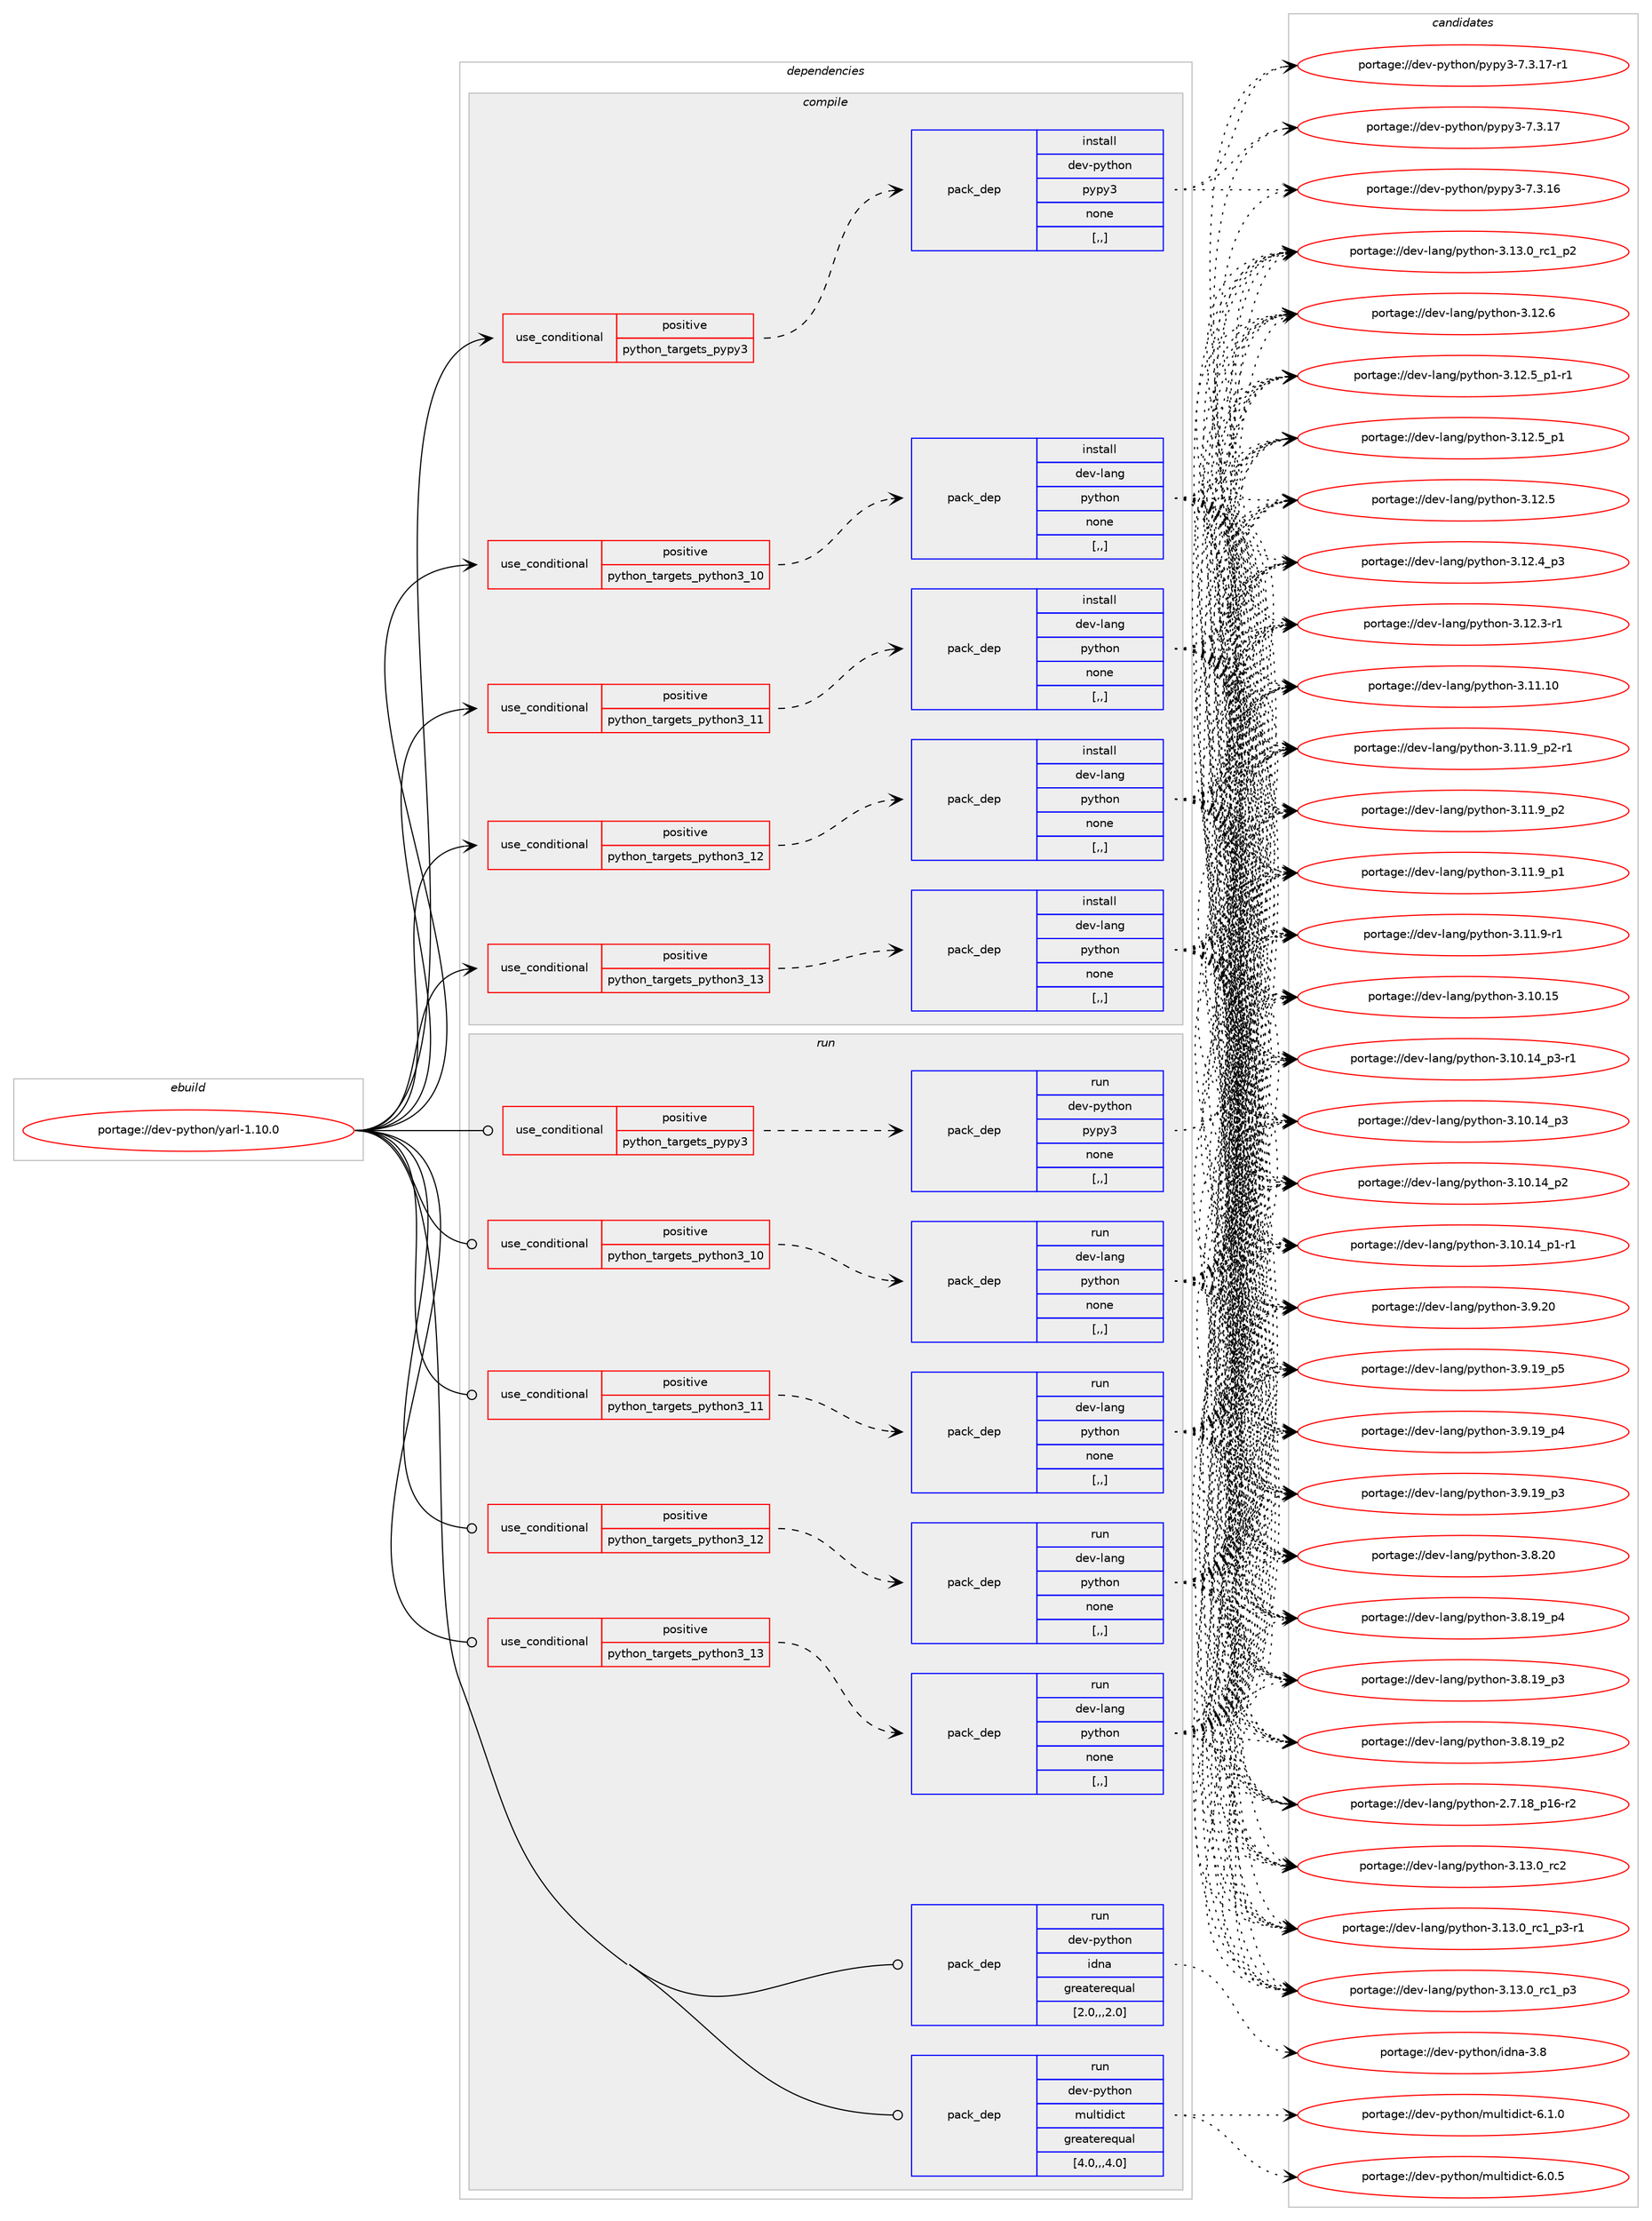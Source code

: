digraph prolog {

# *************
# Graph options
# *************

newrank=true;
concentrate=true;
compound=true;
graph [rankdir=LR,fontname=Helvetica,fontsize=10,ranksep=1.5];#, ranksep=2.5, nodesep=0.2];
edge  [arrowhead=vee];
node  [fontname=Helvetica,fontsize=10];

# **********
# The ebuild
# **********

subgraph cluster_leftcol {
color=gray;
label=<<i>ebuild</i>>;
id [label="portage://dev-python/yarl-1.10.0", color=red, width=4, href="../dev-python/yarl-1.10.0.svg"];
}

# ****************
# The dependencies
# ****************

subgraph cluster_midcol {
color=gray;
label=<<i>dependencies</i>>;
subgraph cluster_compile {
fillcolor="#eeeeee";
style=filled;
label=<<i>compile</i>>;
subgraph cond172112 {
dependency663372 [label=<<TABLE BORDER="0" CELLBORDER="1" CELLSPACING="0" CELLPADDING="4"><TR><TD ROWSPAN="3" CELLPADDING="10">use_conditional</TD></TR><TR><TD>positive</TD></TR><TR><TD>python_targets_pypy3</TD></TR></TABLE>>, shape=none, color=red];
subgraph pack486393 {
dependency663373 [label=<<TABLE BORDER="0" CELLBORDER="1" CELLSPACING="0" CELLPADDING="4" WIDTH="220"><TR><TD ROWSPAN="6" CELLPADDING="30">pack_dep</TD></TR><TR><TD WIDTH="110">install</TD></TR><TR><TD>dev-python</TD></TR><TR><TD>pypy3</TD></TR><TR><TD>none</TD></TR><TR><TD>[,,]</TD></TR></TABLE>>, shape=none, color=blue];
}
dependency663372:e -> dependency663373:w [weight=20,style="dashed",arrowhead="vee"];
}
id:e -> dependency663372:w [weight=20,style="solid",arrowhead="vee"];
subgraph cond172113 {
dependency663374 [label=<<TABLE BORDER="0" CELLBORDER="1" CELLSPACING="0" CELLPADDING="4"><TR><TD ROWSPAN="3" CELLPADDING="10">use_conditional</TD></TR><TR><TD>positive</TD></TR><TR><TD>python_targets_python3_10</TD></TR></TABLE>>, shape=none, color=red];
subgraph pack486394 {
dependency663375 [label=<<TABLE BORDER="0" CELLBORDER="1" CELLSPACING="0" CELLPADDING="4" WIDTH="220"><TR><TD ROWSPAN="6" CELLPADDING="30">pack_dep</TD></TR><TR><TD WIDTH="110">install</TD></TR><TR><TD>dev-lang</TD></TR><TR><TD>python</TD></TR><TR><TD>none</TD></TR><TR><TD>[,,]</TD></TR></TABLE>>, shape=none, color=blue];
}
dependency663374:e -> dependency663375:w [weight=20,style="dashed",arrowhead="vee"];
}
id:e -> dependency663374:w [weight=20,style="solid",arrowhead="vee"];
subgraph cond172114 {
dependency663376 [label=<<TABLE BORDER="0" CELLBORDER="1" CELLSPACING="0" CELLPADDING="4"><TR><TD ROWSPAN="3" CELLPADDING="10">use_conditional</TD></TR><TR><TD>positive</TD></TR><TR><TD>python_targets_python3_11</TD></TR></TABLE>>, shape=none, color=red];
subgraph pack486395 {
dependency663377 [label=<<TABLE BORDER="0" CELLBORDER="1" CELLSPACING="0" CELLPADDING="4" WIDTH="220"><TR><TD ROWSPAN="6" CELLPADDING="30">pack_dep</TD></TR><TR><TD WIDTH="110">install</TD></TR><TR><TD>dev-lang</TD></TR><TR><TD>python</TD></TR><TR><TD>none</TD></TR><TR><TD>[,,]</TD></TR></TABLE>>, shape=none, color=blue];
}
dependency663376:e -> dependency663377:w [weight=20,style="dashed",arrowhead="vee"];
}
id:e -> dependency663376:w [weight=20,style="solid",arrowhead="vee"];
subgraph cond172115 {
dependency663378 [label=<<TABLE BORDER="0" CELLBORDER="1" CELLSPACING="0" CELLPADDING="4"><TR><TD ROWSPAN="3" CELLPADDING="10">use_conditional</TD></TR><TR><TD>positive</TD></TR><TR><TD>python_targets_python3_12</TD></TR></TABLE>>, shape=none, color=red];
subgraph pack486396 {
dependency663379 [label=<<TABLE BORDER="0" CELLBORDER="1" CELLSPACING="0" CELLPADDING="4" WIDTH="220"><TR><TD ROWSPAN="6" CELLPADDING="30">pack_dep</TD></TR><TR><TD WIDTH="110">install</TD></TR><TR><TD>dev-lang</TD></TR><TR><TD>python</TD></TR><TR><TD>none</TD></TR><TR><TD>[,,]</TD></TR></TABLE>>, shape=none, color=blue];
}
dependency663378:e -> dependency663379:w [weight=20,style="dashed",arrowhead="vee"];
}
id:e -> dependency663378:w [weight=20,style="solid",arrowhead="vee"];
subgraph cond172116 {
dependency663380 [label=<<TABLE BORDER="0" CELLBORDER="1" CELLSPACING="0" CELLPADDING="4"><TR><TD ROWSPAN="3" CELLPADDING="10">use_conditional</TD></TR><TR><TD>positive</TD></TR><TR><TD>python_targets_python3_13</TD></TR></TABLE>>, shape=none, color=red];
subgraph pack486397 {
dependency663381 [label=<<TABLE BORDER="0" CELLBORDER="1" CELLSPACING="0" CELLPADDING="4" WIDTH="220"><TR><TD ROWSPAN="6" CELLPADDING="30">pack_dep</TD></TR><TR><TD WIDTH="110">install</TD></TR><TR><TD>dev-lang</TD></TR><TR><TD>python</TD></TR><TR><TD>none</TD></TR><TR><TD>[,,]</TD></TR></TABLE>>, shape=none, color=blue];
}
dependency663380:e -> dependency663381:w [weight=20,style="dashed",arrowhead="vee"];
}
id:e -> dependency663380:w [weight=20,style="solid",arrowhead="vee"];
}
subgraph cluster_compileandrun {
fillcolor="#eeeeee";
style=filled;
label=<<i>compile and run</i>>;
}
subgraph cluster_run {
fillcolor="#eeeeee";
style=filled;
label=<<i>run</i>>;
subgraph cond172117 {
dependency663382 [label=<<TABLE BORDER="0" CELLBORDER="1" CELLSPACING="0" CELLPADDING="4"><TR><TD ROWSPAN="3" CELLPADDING="10">use_conditional</TD></TR><TR><TD>positive</TD></TR><TR><TD>python_targets_pypy3</TD></TR></TABLE>>, shape=none, color=red];
subgraph pack486398 {
dependency663383 [label=<<TABLE BORDER="0" CELLBORDER="1" CELLSPACING="0" CELLPADDING="4" WIDTH="220"><TR><TD ROWSPAN="6" CELLPADDING="30">pack_dep</TD></TR><TR><TD WIDTH="110">run</TD></TR><TR><TD>dev-python</TD></TR><TR><TD>pypy3</TD></TR><TR><TD>none</TD></TR><TR><TD>[,,]</TD></TR></TABLE>>, shape=none, color=blue];
}
dependency663382:e -> dependency663383:w [weight=20,style="dashed",arrowhead="vee"];
}
id:e -> dependency663382:w [weight=20,style="solid",arrowhead="odot"];
subgraph cond172118 {
dependency663384 [label=<<TABLE BORDER="0" CELLBORDER="1" CELLSPACING="0" CELLPADDING="4"><TR><TD ROWSPAN="3" CELLPADDING="10">use_conditional</TD></TR><TR><TD>positive</TD></TR><TR><TD>python_targets_python3_10</TD></TR></TABLE>>, shape=none, color=red];
subgraph pack486399 {
dependency663385 [label=<<TABLE BORDER="0" CELLBORDER="1" CELLSPACING="0" CELLPADDING="4" WIDTH="220"><TR><TD ROWSPAN="6" CELLPADDING="30">pack_dep</TD></TR><TR><TD WIDTH="110">run</TD></TR><TR><TD>dev-lang</TD></TR><TR><TD>python</TD></TR><TR><TD>none</TD></TR><TR><TD>[,,]</TD></TR></TABLE>>, shape=none, color=blue];
}
dependency663384:e -> dependency663385:w [weight=20,style="dashed",arrowhead="vee"];
}
id:e -> dependency663384:w [weight=20,style="solid",arrowhead="odot"];
subgraph cond172119 {
dependency663386 [label=<<TABLE BORDER="0" CELLBORDER="1" CELLSPACING="0" CELLPADDING="4"><TR><TD ROWSPAN="3" CELLPADDING="10">use_conditional</TD></TR><TR><TD>positive</TD></TR><TR><TD>python_targets_python3_11</TD></TR></TABLE>>, shape=none, color=red];
subgraph pack486400 {
dependency663387 [label=<<TABLE BORDER="0" CELLBORDER="1" CELLSPACING="0" CELLPADDING="4" WIDTH="220"><TR><TD ROWSPAN="6" CELLPADDING="30">pack_dep</TD></TR><TR><TD WIDTH="110">run</TD></TR><TR><TD>dev-lang</TD></TR><TR><TD>python</TD></TR><TR><TD>none</TD></TR><TR><TD>[,,]</TD></TR></TABLE>>, shape=none, color=blue];
}
dependency663386:e -> dependency663387:w [weight=20,style="dashed",arrowhead="vee"];
}
id:e -> dependency663386:w [weight=20,style="solid",arrowhead="odot"];
subgraph cond172120 {
dependency663388 [label=<<TABLE BORDER="0" CELLBORDER="1" CELLSPACING="0" CELLPADDING="4"><TR><TD ROWSPAN="3" CELLPADDING="10">use_conditional</TD></TR><TR><TD>positive</TD></TR><TR><TD>python_targets_python3_12</TD></TR></TABLE>>, shape=none, color=red];
subgraph pack486401 {
dependency663389 [label=<<TABLE BORDER="0" CELLBORDER="1" CELLSPACING="0" CELLPADDING="4" WIDTH="220"><TR><TD ROWSPAN="6" CELLPADDING="30">pack_dep</TD></TR><TR><TD WIDTH="110">run</TD></TR><TR><TD>dev-lang</TD></TR><TR><TD>python</TD></TR><TR><TD>none</TD></TR><TR><TD>[,,]</TD></TR></TABLE>>, shape=none, color=blue];
}
dependency663388:e -> dependency663389:w [weight=20,style="dashed",arrowhead="vee"];
}
id:e -> dependency663388:w [weight=20,style="solid",arrowhead="odot"];
subgraph cond172121 {
dependency663390 [label=<<TABLE BORDER="0" CELLBORDER="1" CELLSPACING="0" CELLPADDING="4"><TR><TD ROWSPAN="3" CELLPADDING="10">use_conditional</TD></TR><TR><TD>positive</TD></TR><TR><TD>python_targets_python3_13</TD></TR></TABLE>>, shape=none, color=red];
subgraph pack486402 {
dependency663391 [label=<<TABLE BORDER="0" CELLBORDER="1" CELLSPACING="0" CELLPADDING="4" WIDTH="220"><TR><TD ROWSPAN="6" CELLPADDING="30">pack_dep</TD></TR><TR><TD WIDTH="110">run</TD></TR><TR><TD>dev-lang</TD></TR><TR><TD>python</TD></TR><TR><TD>none</TD></TR><TR><TD>[,,]</TD></TR></TABLE>>, shape=none, color=blue];
}
dependency663390:e -> dependency663391:w [weight=20,style="dashed",arrowhead="vee"];
}
id:e -> dependency663390:w [weight=20,style="solid",arrowhead="odot"];
subgraph pack486403 {
dependency663392 [label=<<TABLE BORDER="0" CELLBORDER="1" CELLSPACING="0" CELLPADDING="4" WIDTH="220"><TR><TD ROWSPAN="6" CELLPADDING="30">pack_dep</TD></TR><TR><TD WIDTH="110">run</TD></TR><TR><TD>dev-python</TD></TR><TR><TD>idna</TD></TR><TR><TD>greaterequal</TD></TR><TR><TD>[2.0,,,2.0]</TD></TR></TABLE>>, shape=none, color=blue];
}
id:e -> dependency663392:w [weight=20,style="solid",arrowhead="odot"];
subgraph pack486404 {
dependency663393 [label=<<TABLE BORDER="0" CELLBORDER="1" CELLSPACING="0" CELLPADDING="4" WIDTH="220"><TR><TD ROWSPAN="6" CELLPADDING="30">pack_dep</TD></TR><TR><TD WIDTH="110">run</TD></TR><TR><TD>dev-python</TD></TR><TR><TD>multidict</TD></TR><TR><TD>greaterequal</TD></TR><TR><TD>[4.0,,,4.0]</TD></TR></TABLE>>, shape=none, color=blue];
}
id:e -> dependency663393:w [weight=20,style="solid",arrowhead="odot"];
}
}

# **************
# The candidates
# **************

subgraph cluster_choices {
rank=same;
color=gray;
label=<<i>candidates</i>>;

subgraph choice486393 {
color=black;
nodesep=1;
choice100101118451121211161041111104711212111212151455546514649554511449 [label="portage://dev-python/pypy3-7.3.17-r1", color=red, width=4,href="../dev-python/pypy3-7.3.17-r1.svg"];
choice10010111845112121116104111110471121211121215145554651464955 [label="portage://dev-python/pypy3-7.3.17", color=red, width=4,href="../dev-python/pypy3-7.3.17.svg"];
choice10010111845112121116104111110471121211121215145554651464954 [label="portage://dev-python/pypy3-7.3.16", color=red, width=4,href="../dev-python/pypy3-7.3.16.svg"];
dependency663373:e -> choice100101118451121211161041111104711212111212151455546514649554511449:w [style=dotted,weight="100"];
dependency663373:e -> choice10010111845112121116104111110471121211121215145554651464955:w [style=dotted,weight="100"];
dependency663373:e -> choice10010111845112121116104111110471121211121215145554651464954:w [style=dotted,weight="100"];
}
subgraph choice486394 {
color=black;
nodesep=1;
choice10010111845108971101034711212111610411111045514649514648951149950 [label="portage://dev-lang/python-3.13.0_rc2", color=red, width=4,href="../dev-lang/python-3.13.0_rc2.svg"];
choice1001011184510897110103471121211161041111104551464951464895114994995112514511449 [label="portage://dev-lang/python-3.13.0_rc1_p3-r1", color=red, width=4,href="../dev-lang/python-3.13.0_rc1_p3-r1.svg"];
choice100101118451089711010347112121116104111110455146495146489511499499511251 [label="portage://dev-lang/python-3.13.0_rc1_p3", color=red, width=4,href="../dev-lang/python-3.13.0_rc1_p3.svg"];
choice100101118451089711010347112121116104111110455146495146489511499499511250 [label="portage://dev-lang/python-3.13.0_rc1_p2", color=red, width=4,href="../dev-lang/python-3.13.0_rc1_p2.svg"];
choice10010111845108971101034711212111610411111045514649504654 [label="portage://dev-lang/python-3.12.6", color=red, width=4,href="../dev-lang/python-3.12.6.svg"];
choice1001011184510897110103471121211161041111104551464950465395112494511449 [label="portage://dev-lang/python-3.12.5_p1-r1", color=red, width=4,href="../dev-lang/python-3.12.5_p1-r1.svg"];
choice100101118451089711010347112121116104111110455146495046539511249 [label="portage://dev-lang/python-3.12.5_p1", color=red, width=4,href="../dev-lang/python-3.12.5_p1.svg"];
choice10010111845108971101034711212111610411111045514649504653 [label="portage://dev-lang/python-3.12.5", color=red, width=4,href="../dev-lang/python-3.12.5.svg"];
choice100101118451089711010347112121116104111110455146495046529511251 [label="portage://dev-lang/python-3.12.4_p3", color=red, width=4,href="../dev-lang/python-3.12.4_p3.svg"];
choice100101118451089711010347112121116104111110455146495046514511449 [label="portage://dev-lang/python-3.12.3-r1", color=red, width=4,href="../dev-lang/python-3.12.3-r1.svg"];
choice1001011184510897110103471121211161041111104551464949464948 [label="portage://dev-lang/python-3.11.10", color=red, width=4,href="../dev-lang/python-3.11.10.svg"];
choice1001011184510897110103471121211161041111104551464949465795112504511449 [label="portage://dev-lang/python-3.11.9_p2-r1", color=red, width=4,href="../dev-lang/python-3.11.9_p2-r1.svg"];
choice100101118451089711010347112121116104111110455146494946579511250 [label="portage://dev-lang/python-3.11.9_p2", color=red, width=4,href="../dev-lang/python-3.11.9_p2.svg"];
choice100101118451089711010347112121116104111110455146494946579511249 [label="portage://dev-lang/python-3.11.9_p1", color=red, width=4,href="../dev-lang/python-3.11.9_p1.svg"];
choice100101118451089711010347112121116104111110455146494946574511449 [label="portage://dev-lang/python-3.11.9-r1", color=red, width=4,href="../dev-lang/python-3.11.9-r1.svg"];
choice1001011184510897110103471121211161041111104551464948464953 [label="portage://dev-lang/python-3.10.15", color=red, width=4,href="../dev-lang/python-3.10.15.svg"];
choice100101118451089711010347112121116104111110455146494846495295112514511449 [label="portage://dev-lang/python-3.10.14_p3-r1", color=red, width=4,href="../dev-lang/python-3.10.14_p3-r1.svg"];
choice10010111845108971101034711212111610411111045514649484649529511251 [label="portage://dev-lang/python-3.10.14_p3", color=red, width=4,href="../dev-lang/python-3.10.14_p3.svg"];
choice10010111845108971101034711212111610411111045514649484649529511250 [label="portage://dev-lang/python-3.10.14_p2", color=red, width=4,href="../dev-lang/python-3.10.14_p2.svg"];
choice100101118451089711010347112121116104111110455146494846495295112494511449 [label="portage://dev-lang/python-3.10.14_p1-r1", color=red, width=4,href="../dev-lang/python-3.10.14_p1-r1.svg"];
choice10010111845108971101034711212111610411111045514657465048 [label="portage://dev-lang/python-3.9.20", color=red, width=4,href="../dev-lang/python-3.9.20.svg"];
choice100101118451089711010347112121116104111110455146574649579511253 [label="portage://dev-lang/python-3.9.19_p5", color=red, width=4,href="../dev-lang/python-3.9.19_p5.svg"];
choice100101118451089711010347112121116104111110455146574649579511252 [label="portage://dev-lang/python-3.9.19_p4", color=red, width=4,href="../dev-lang/python-3.9.19_p4.svg"];
choice100101118451089711010347112121116104111110455146574649579511251 [label="portage://dev-lang/python-3.9.19_p3", color=red, width=4,href="../dev-lang/python-3.9.19_p3.svg"];
choice10010111845108971101034711212111610411111045514656465048 [label="portage://dev-lang/python-3.8.20", color=red, width=4,href="../dev-lang/python-3.8.20.svg"];
choice100101118451089711010347112121116104111110455146564649579511252 [label="portage://dev-lang/python-3.8.19_p4", color=red, width=4,href="../dev-lang/python-3.8.19_p4.svg"];
choice100101118451089711010347112121116104111110455146564649579511251 [label="portage://dev-lang/python-3.8.19_p3", color=red, width=4,href="../dev-lang/python-3.8.19_p3.svg"];
choice100101118451089711010347112121116104111110455146564649579511250 [label="portage://dev-lang/python-3.8.19_p2", color=red, width=4,href="../dev-lang/python-3.8.19_p2.svg"];
choice100101118451089711010347112121116104111110455046554649569511249544511450 [label="portage://dev-lang/python-2.7.18_p16-r2", color=red, width=4,href="../dev-lang/python-2.7.18_p16-r2.svg"];
dependency663375:e -> choice10010111845108971101034711212111610411111045514649514648951149950:w [style=dotted,weight="100"];
dependency663375:e -> choice1001011184510897110103471121211161041111104551464951464895114994995112514511449:w [style=dotted,weight="100"];
dependency663375:e -> choice100101118451089711010347112121116104111110455146495146489511499499511251:w [style=dotted,weight="100"];
dependency663375:e -> choice100101118451089711010347112121116104111110455146495146489511499499511250:w [style=dotted,weight="100"];
dependency663375:e -> choice10010111845108971101034711212111610411111045514649504654:w [style=dotted,weight="100"];
dependency663375:e -> choice1001011184510897110103471121211161041111104551464950465395112494511449:w [style=dotted,weight="100"];
dependency663375:e -> choice100101118451089711010347112121116104111110455146495046539511249:w [style=dotted,weight="100"];
dependency663375:e -> choice10010111845108971101034711212111610411111045514649504653:w [style=dotted,weight="100"];
dependency663375:e -> choice100101118451089711010347112121116104111110455146495046529511251:w [style=dotted,weight="100"];
dependency663375:e -> choice100101118451089711010347112121116104111110455146495046514511449:w [style=dotted,weight="100"];
dependency663375:e -> choice1001011184510897110103471121211161041111104551464949464948:w [style=dotted,weight="100"];
dependency663375:e -> choice1001011184510897110103471121211161041111104551464949465795112504511449:w [style=dotted,weight="100"];
dependency663375:e -> choice100101118451089711010347112121116104111110455146494946579511250:w [style=dotted,weight="100"];
dependency663375:e -> choice100101118451089711010347112121116104111110455146494946579511249:w [style=dotted,weight="100"];
dependency663375:e -> choice100101118451089711010347112121116104111110455146494946574511449:w [style=dotted,weight="100"];
dependency663375:e -> choice1001011184510897110103471121211161041111104551464948464953:w [style=dotted,weight="100"];
dependency663375:e -> choice100101118451089711010347112121116104111110455146494846495295112514511449:w [style=dotted,weight="100"];
dependency663375:e -> choice10010111845108971101034711212111610411111045514649484649529511251:w [style=dotted,weight="100"];
dependency663375:e -> choice10010111845108971101034711212111610411111045514649484649529511250:w [style=dotted,weight="100"];
dependency663375:e -> choice100101118451089711010347112121116104111110455146494846495295112494511449:w [style=dotted,weight="100"];
dependency663375:e -> choice10010111845108971101034711212111610411111045514657465048:w [style=dotted,weight="100"];
dependency663375:e -> choice100101118451089711010347112121116104111110455146574649579511253:w [style=dotted,weight="100"];
dependency663375:e -> choice100101118451089711010347112121116104111110455146574649579511252:w [style=dotted,weight="100"];
dependency663375:e -> choice100101118451089711010347112121116104111110455146574649579511251:w [style=dotted,weight="100"];
dependency663375:e -> choice10010111845108971101034711212111610411111045514656465048:w [style=dotted,weight="100"];
dependency663375:e -> choice100101118451089711010347112121116104111110455146564649579511252:w [style=dotted,weight="100"];
dependency663375:e -> choice100101118451089711010347112121116104111110455146564649579511251:w [style=dotted,weight="100"];
dependency663375:e -> choice100101118451089711010347112121116104111110455146564649579511250:w [style=dotted,weight="100"];
dependency663375:e -> choice100101118451089711010347112121116104111110455046554649569511249544511450:w [style=dotted,weight="100"];
}
subgraph choice486395 {
color=black;
nodesep=1;
choice10010111845108971101034711212111610411111045514649514648951149950 [label="portage://dev-lang/python-3.13.0_rc2", color=red, width=4,href="../dev-lang/python-3.13.0_rc2.svg"];
choice1001011184510897110103471121211161041111104551464951464895114994995112514511449 [label="portage://dev-lang/python-3.13.0_rc1_p3-r1", color=red, width=4,href="../dev-lang/python-3.13.0_rc1_p3-r1.svg"];
choice100101118451089711010347112121116104111110455146495146489511499499511251 [label="portage://dev-lang/python-3.13.0_rc1_p3", color=red, width=4,href="../dev-lang/python-3.13.0_rc1_p3.svg"];
choice100101118451089711010347112121116104111110455146495146489511499499511250 [label="portage://dev-lang/python-3.13.0_rc1_p2", color=red, width=4,href="../dev-lang/python-3.13.0_rc1_p2.svg"];
choice10010111845108971101034711212111610411111045514649504654 [label="portage://dev-lang/python-3.12.6", color=red, width=4,href="../dev-lang/python-3.12.6.svg"];
choice1001011184510897110103471121211161041111104551464950465395112494511449 [label="portage://dev-lang/python-3.12.5_p1-r1", color=red, width=4,href="../dev-lang/python-3.12.5_p1-r1.svg"];
choice100101118451089711010347112121116104111110455146495046539511249 [label="portage://dev-lang/python-3.12.5_p1", color=red, width=4,href="../dev-lang/python-3.12.5_p1.svg"];
choice10010111845108971101034711212111610411111045514649504653 [label="portage://dev-lang/python-3.12.5", color=red, width=4,href="../dev-lang/python-3.12.5.svg"];
choice100101118451089711010347112121116104111110455146495046529511251 [label="portage://dev-lang/python-3.12.4_p3", color=red, width=4,href="../dev-lang/python-3.12.4_p3.svg"];
choice100101118451089711010347112121116104111110455146495046514511449 [label="portage://dev-lang/python-3.12.3-r1", color=red, width=4,href="../dev-lang/python-3.12.3-r1.svg"];
choice1001011184510897110103471121211161041111104551464949464948 [label="portage://dev-lang/python-3.11.10", color=red, width=4,href="../dev-lang/python-3.11.10.svg"];
choice1001011184510897110103471121211161041111104551464949465795112504511449 [label="portage://dev-lang/python-3.11.9_p2-r1", color=red, width=4,href="../dev-lang/python-3.11.9_p2-r1.svg"];
choice100101118451089711010347112121116104111110455146494946579511250 [label="portage://dev-lang/python-3.11.9_p2", color=red, width=4,href="../dev-lang/python-3.11.9_p2.svg"];
choice100101118451089711010347112121116104111110455146494946579511249 [label="portage://dev-lang/python-3.11.9_p1", color=red, width=4,href="../dev-lang/python-3.11.9_p1.svg"];
choice100101118451089711010347112121116104111110455146494946574511449 [label="portage://dev-lang/python-3.11.9-r1", color=red, width=4,href="../dev-lang/python-3.11.9-r1.svg"];
choice1001011184510897110103471121211161041111104551464948464953 [label="portage://dev-lang/python-3.10.15", color=red, width=4,href="../dev-lang/python-3.10.15.svg"];
choice100101118451089711010347112121116104111110455146494846495295112514511449 [label="portage://dev-lang/python-3.10.14_p3-r1", color=red, width=4,href="../dev-lang/python-3.10.14_p3-r1.svg"];
choice10010111845108971101034711212111610411111045514649484649529511251 [label="portage://dev-lang/python-3.10.14_p3", color=red, width=4,href="../dev-lang/python-3.10.14_p3.svg"];
choice10010111845108971101034711212111610411111045514649484649529511250 [label="portage://dev-lang/python-3.10.14_p2", color=red, width=4,href="../dev-lang/python-3.10.14_p2.svg"];
choice100101118451089711010347112121116104111110455146494846495295112494511449 [label="portage://dev-lang/python-3.10.14_p1-r1", color=red, width=4,href="../dev-lang/python-3.10.14_p1-r1.svg"];
choice10010111845108971101034711212111610411111045514657465048 [label="portage://dev-lang/python-3.9.20", color=red, width=4,href="../dev-lang/python-3.9.20.svg"];
choice100101118451089711010347112121116104111110455146574649579511253 [label="portage://dev-lang/python-3.9.19_p5", color=red, width=4,href="../dev-lang/python-3.9.19_p5.svg"];
choice100101118451089711010347112121116104111110455146574649579511252 [label="portage://dev-lang/python-3.9.19_p4", color=red, width=4,href="../dev-lang/python-3.9.19_p4.svg"];
choice100101118451089711010347112121116104111110455146574649579511251 [label="portage://dev-lang/python-3.9.19_p3", color=red, width=4,href="../dev-lang/python-3.9.19_p3.svg"];
choice10010111845108971101034711212111610411111045514656465048 [label="portage://dev-lang/python-3.8.20", color=red, width=4,href="../dev-lang/python-3.8.20.svg"];
choice100101118451089711010347112121116104111110455146564649579511252 [label="portage://dev-lang/python-3.8.19_p4", color=red, width=4,href="../dev-lang/python-3.8.19_p4.svg"];
choice100101118451089711010347112121116104111110455146564649579511251 [label="portage://dev-lang/python-3.8.19_p3", color=red, width=4,href="../dev-lang/python-3.8.19_p3.svg"];
choice100101118451089711010347112121116104111110455146564649579511250 [label="portage://dev-lang/python-3.8.19_p2", color=red, width=4,href="../dev-lang/python-3.8.19_p2.svg"];
choice100101118451089711010347112121116104111110455046554649569511249544511450 [label="portage://dev-lang/python-2.7.18_p16-r2", color=red, width=4,href="../dev-lang/python-2.7.18_p16-r2.svg"];
dependency663377:e -> choice10010111845108971101034711212111610411111045514649514648951149950:w [style=dotted,weight="100"];
dependency663377:e -> choice1001011184510897110103471121211161041111104551464951464895114994995112514511449:w [style=dotted,weight="100"];
dependency663377:e -> choice100101118451089711010347112121116104111110455146495146489511499499511251:w [style=dotted,weight="100"];
dependency663377:e -> choice100101118451089711010347112121116104111110455146495146489511499499511250:w [style=dotted,weight="100"];
dependency663377:e -> choice10010111845108971101034711212111610411111045514649504654:w [style=dotted,weight="100"];
dependency663377:e -> choice1001011184510897110103471121211161041111104551464950465395112494511449:w [style=dotted,weight="100"];
dependency663377:e -> choice100101118451089711010347112121116104111110455146495046539511249:w [style=dotted,weight="100"];
dependency663377:e -> choice10010111845108971101034711212111610411111045514649504653:w [style=dotted,weight="100"];
dependency663377:e -> choice100101118451089711010347112121116104111110455146495046529511251:w [style=dotted,weight="100"];
dependency663377:e -> choice100101118451089711010347112121116104111110455146495046514511449:w [style=dotted,weight="100"];
dependency663377:e -> choice1001011184510897110103471121211161041111104551464949464948:w [style=dotted,weight="100"];
dependency663377:e -> choice1001011184510897110103471121211161041111104551464949465795112504511449:w [style=dotted,weight="100"];
dependency663377:e -> choice100101118451089711010347112121116104111110455146494946579511250:w [style=dotted,weight="100"];
dependency663377:e -> choice100101118451089711010347112121116104111110455146494946579511249:w [style=dotted,weight="100"];
dependency663377:e -> choice100101118451089711010347112121116104111110455146494946574511449:w [style=dotted,weight="100"];
dependency663377:e -> choice1001011184510897110103471121211161041111104551464948464953:w [style=dotted,weight="100"];
dependency663377:e -> choice100101118451089711010347112121116104111110455146494846495295112514511449:w [style=dotted,weight="100"];
dependency663377:e -> choice10010111845108971101034711212111610411111045514649484649529511251:w [style=dotted,weight="100"];
dependency663377:e -> choice10010111845108971101034711212111610411111045514649484649529511250:w [style=dotted,weight="100"];
dependency663377:e -> choice100101118451089711010347112121116104111110455146494846495295112494511449:w [style=dotted,weight="100"];
dependency663377:e -> choice10010111845108971101034711212111610411111045514657465048:w [style=dotted,weight="100"];
dependency663377:e -> choice100101118451089711010347112121116104111110455146574649579511253:w [style=dotted,weight="100"];
dependency663377:e -> choice100101118451089711010347112121116104111110455146574649579511252:w [style=dotted,weight="100"];
dependency663377:e -> choice100101118451089711010347112121116104111110455146574649579511251:w [style=dotted,weight="100"];
dependency663377:e -> choice10010111845108971101034711212111610411111045514656465048:w [style=dotted,weight="100"];
dependency663377:e -> choice100101118451089711010347112121116104111110455146564649579511252:w [style=dotted,weight="100"];
dependency663377:e -> choice100101118451089711010347112121116104111110455146564649579511251:w [style=dotted,weight="100"];
dependency663377:e -> choice100101118451089711010347112121116104111110455146564649579511250:w [style=dotted,weight="100"];
dependency663377:e -> choice100101118451089711010347112121116104111110455046554649569511249544511450:w [style=dotted,weight="100"];
}
subgraph choice486396 {
color=black;
nodesep=1;
choice10010111845108971101034711212111610411111045514649514648951149950 [label="portage://dev-lang/python-3.13.0_rc2", color=red, width=4,href="../dev-lang/python-3.13.0_rc2.svg"];
choice1001011184510897110103471121211161041111104551464951464895114994995112514511449 [label="portage://dev-lang/python-3.13.0_rc1_p3-r1", color=red, width=4,href="../dev-lang/python-3.13.0_rc1_p3-r1.svg"];
choice100101118451089711010347112121116104111110455146495146489511499499511251 [label="portage://dev-lang/python-3.13.0_rc1_p3", color=red, width=4,href="../dev-lang/python-3.13.0_rc1_p3.svg"];
choice100101118451089711010347112121116104111110455146495146489511499499511250 [label="portage://dev-lang/python-3.13.0_rc1_p2", color=red, width=4,href="../dev-lang/python-3.13.0_rc1_p2.svg"];
choice10010111845108971101034711212111610411111045514649504654 [label="portage://dev-lang/python-3.12.6", color=red, width=4,href="../dev-lang/python-3.12.6.svg"];
choice1001011184510897110103471121211161041111104551464950465395112494511449 [label="portage://dev-lang/python-3.12.5_p1-r1", color=red, width=4,href="../dev-lang/python-3.12.5_p1-r1.svg"];
choice100101118451089711010347112121116104111110455146495046539511249 [label="portage://dev-lang/python-3.12.5_p1", color=red, width=4,href="../dev-lang/python-3.12.5_p1.svg"];
choice10010111845108971101034711212111610411111045514649504653 [label="portage://dev-lang/python-3.12.5", color=red, width=4,href="../dev-lang/python-3.12.5.svg"];
choice100101118451089711010347112121116104111110455146495046529511251 [label="portage://dev-lang/python-3.12.4_p3", color=red, width=4,href="../dev-lang/python-3.12.4_p3.svg"];
choice100101118451089711010347112121116104111110455146495046514511449 [label="portage://dev-lang/python-3.12.3-r1", color=red, width=4,href="../dev-lang/python-3.12.3-r1.svg"];
choice1001011184510897110103471121211161041111104551464949464948 [label="portage://dev-lang/python-3.11.10", color=red, width=4,href="../dev-lang/python-3.11.10.svg"];
choice1001011184510897110103471121211161041111104551464949465795112504511449 [label="portage://dev-lang/python-3.11.9_p2-r1", color=red, width=4,href="../dev-lang/python-3.11.9_p2-r1.svg"];
choice100101118451089711010347112121116104111110455146494946579511250 [label="portage://dev-lang/python-3.11.9_p2", color=red, width=4,href="../dev-lang/python-3.11.9_p2.svg"];
choice100101118451089711010347112121116104111110455146494946579511249 [label="portage://dev-lang/python-3.11.9_p1", color=red, width=4,href="../dev-lang/python-3.11.9_p1.svg"];
choice100101118451089711010347112121116104111110455146494946574511449 [label="portage://dev-lang/python-3.11.9-r1", color=red, width=4,href="../dev-lang/python-3.11.9-r1.svg"];
choice1001011184510897110103471121211161041111104551464948464953 [label="portage://dev-lang/python-3.10.15", color=red, width=4,href="../dev-lang/python-3.10.15.svg"];
choice100101118451089711010347112121116104111110455146494846495295112514511449 [label="portage://dev-lang/python-3.10.14_p3-r1", color=red, width=4,href="../dev-lang/python-3.10.14_p3-r1.svg"];
choice10010111845108971101034711212111610411111045514649484649529511251 [label="portage://dev-lang/python-3.10.14_p3", color=red, width=4,href="../dev-lang/python-3.10.14_p3.svg"];
choice10010111845108971101034711212111610411111045514649484649529511250 [label="portage://dev-lang/python-3.10.14_p2", color=red, width=4,href="../dev-lang/python-3.10.14_p2.svg"];
choice100101118451089711010347112121116104111110455146494846495295112494511449 [label="portage://dev-lang/python-3.10.14_p1-r1", color=red, width=4,href="../dev-lang/python-3.10.14_p1-r1.svg"];
choice10010111845108971101034711212111610411111045514657465048 [label="portage://dev-lang/python-3.9.20", color=red, width=4,href="../dev-lang/python-3.9.20.svg"];
choice100101118451089711010347112121116104111110455146574649579511253 [label="portage://dev-lang/python-3.9.19_p5", color=red, width=4,href="../dev-lang/python-3.9.19_p5.svg"];
choice100101118451089711010347112121116104111110455146574649579511252 [label="portage://dev-lang/python-3.9.19_p4", color=red, width=4,href="../dev-lang/python-3.9.19_p4.svg"];
choice100101118451089711010347112121116104111110455146574649579511251 [label="portage://dev-lang/python-3.9.19_p3", color=red, width=4,href="../dev-lang/python-3.9.19_p3.svg"];
choice10010111845108971101034711212111610411111045514656465048 [label="portage://dev-lang/python-3.8.20", color=red, width=4,href="../dev-lang/python-3.8.20.svg"];
choice100101118451089711010347112121116104111110455146564649579511252 [label="portage://dev-lang/python-3.8.19_p4", color=red, width=4,href="../dev-lang/python-3.8.19_p4.svg"];
choice100101118451089711010347112121116104111110455146564649579511251 [label="portage://dev-lang/python-3.8.19_p3", color=red, width=4,href="../dev-lang/python-3.8.19_p3.svg"];
choice100101118451089711010347112121116104111110455146564649579511250 [label="portage://dev-lang/python-3.8.19_p2", color=red, width=4,href="../dev-lang/python-3.8.19_p2.svg"];
choice100101118451089711010347112121116104111110455046554649569511249544511450 [label="portage://dev-lang/python-2.7.18_p16-r2", color=red, width=4,href="../dev-lang/python-2.7.18_p16-r2.svg"];
dependency663379:e -> choice10010111845108971101034711212111610411111045514649514648951149950:w [style=dotted,weight="100"];
dependency663379:e -> choice1001011184510897110103471121211161041111104551464951464895114994995112514511449:w [style=dotted,weight="100"];
dependency663379:e -> choice100101118451089711010347112121116104111110455146495146489511499499511251:w [style=dotted,weight="100"];
dependency663379:e -> choice100101118451089711010347112121116104111110455146495146489511499499511250:w [style=dotted,weight="100"];
dependency663379:e -> choice10010111845108971101034711212111610411111045514649504654:w [style=dotted,weight="100"];
dependency663379:e -> choice1001011184510897110103471121211161041111104551464950465395112494511449:w [style=dotted,weight="100"];
dependency663379:e -> choice100101118451089711010347112121116104111110455146495046539511249:w [style=dotted,weight="100"];
dependency663379:e -> choice10010111845108971101034711212111610411111045514649504653:w [style=dotted,weight="100"];
dependency663379:e -> choice100101118451089711010347112121116104111110455146495046529511251:w [style=dotted,weight="100"];
dependency663379:e -> choice100101118451089711010347112121116104111110455146495046514511449:w [style=dotted,weight="100"];
dependency663379:e -> choice1001011184510897110103471121211161041111104551464949464948:w [style=dotted,weight="100"];
dependency663379:e -> choice1001011184510897110103471121211161041111104551464949465795112504511449:w [style=dotted,weight="100"];
dependency663379:e -> choice100101118451089711010347112121116104111110455146494946579511250:w [style=dotted,weight="100"];
dependency663379:e -> choice100101118451089711010347112121116104111110455146494946579511249:w [style=dotted,weight="100"];
dependency663379:e -> choice100101118451089711010347112121116104111110455146494946574511449:w [style=dotted,weight="100"];
dependency663379:e -> choice1001011184510897110103471121211161041111104551464948464953:w [style=dotted,weight="100"];
dependency663379:e -> choice100101118451089711010347112121116104111110455146494846495295112514511449:w [style=dotted,weight="100"];
dependency663379:e -> choice10010111845108971101034711212111610411111045514649484649529511251:w [style=dotted,weight="100"];
dependency663379:e -> choice10010111845108971101034711212111610411111045514649484649529511250:w [style=dotted,weight="100"];
dependency663379:e -> choice100101118451089711010347112121116104111110455146494846495295112494511449:w [style=dotted,weight="100"];
dependency663379:e -> choice10010111845108971101034711212111610411111045514657465048:w [style=dotted,weight="100"];
dependency663379:e -> choice100101118451089711010347112121116104111110455146574649579511253:w [style=dotted,weight="100"];
dependency663379:e -> choice100101118451089711010347112121116104111110455146574649579511252:w [style=dotted,weight="100"];
dependency663379:e -> choice100101118451089711010347112121116104111110455146574649579511251:w [style=dotted,weight="100"];
dependency663379:e -> choice10010111845108971101034711212111610411111045514656465048:w [style=dotted,weight="100"];
dependency663379:e -> choice100101118451089711010347112121116104111110455146564649579511252:w [style=dotted,weight="100"];
dependency663379:e -> choice100101118451089711010347112121116104111110455146564649579511251:w [style=dotted,weight="100"];
dependency663379:e -> choice100101118451089711010347112121116104111110455146564649579511250:w [style=dotted,weight="100"];
dependency663379:e -> choice100101118451089711010347112121116104111110455046554649569511249544511450:w [style=dotted,weight="100"];
}
subgraph choice486397 {
color=black;
nodesep=1;
choice10010111845108971101034711212111610411111045514649514648951149950 [label="portage://dev-lang/python-3.13.0_rc2", color=red, width=4,href="../dev-lang/python-3.13.0_rc2.svg"];
choice1001011184510897110103471121211161041111104551464951464895114994995112514511449 [label="portage://dev-lang/python-3.13.0_rc1_p3-r1", color=red, width=4,href="../dev-lang/python-3.13.0_rc1_p3-r1.svg"];
choice100101118451089711010347112121116104111110455146495146489511499499511251 [label="portage://dev-lang/python-3.13.0_rc1_p3", color=red, width=4,href="../dev-lang/python-3.13.0_rc1_p3.svg"];
choice100101118451089711010347112121116104111110455146495146489511499499511250 [label="portage://dev-lang/python-3.13.0_rc1_p2", color=red, width=4,href="../dev-lang/python-3.13.0_rc1_p2.svg"];
choice10010111845108971101034711212111610411111045514649504654 [label="portage://dev-lang/python-3.12.6", color=red, width=4,href="../dev-lang/python-3.12.6.svg"];
choice1001011184510897110103471121211161041111104551464950465395112494511449 [label="portage://dev-lang/python-3.12.5_p1-r1", color=red, width=4,href="../dev-lang/python-3.12.5_p1-r1.svg"];
choice100101118451089711010347112121116104111110455146495046539511249 [label="portage://dev-lang/python-3.12.5_p1", color=red, width=4,href="../dev-lang/python-3.12.5_p1.svg"];
choice10010111845108971101034711212111610411111045514649504653 [label="portage://dev-lang/python-3.12.5", color=red, width=4,href="../dev-lang/python-3.12.5.svg"];
choice100101118451089711010347112121116104111110455146495046529511251 [label="portage://dev-lang/python-3.12.4_p3", color=red, width=4,href="../dev-lang/python-3.12.4_p3.svg"];
choice100101118451089711010347112121116104111110455146495046514511449 [label="portage://dev-lang/python-3.12.3-r1", color=red, width=4,href="../dev-lang/python-3.12.3-r1.svg"];
choice1001011184510897110103471121211161041111104551464949464948 [label="portage://dev-lang/python-3.11.10", color=red, width=4,href="../dev-lang/python-3.11.10.svg"];
choice1001011184510897110103471121211161041111104551464949465795112504511449 [label="portage://dev-lang/python-3.11.9_p2-r1", color=red, width=4,href="../dev-lang/python-3.11.9_p2-r1.svg"];
choice100101118451089711010347112121116104111110455146494946579511250 [label="portage://dev-lang/python-3.11.9_p2", color=red, width=4,href="../dev-lang/python-3.11.9_p2.svg"];
choice100101118451089711010347112121116104111110455146494946579511249 [label="portage://dev-lang/python-3.11.9_p1", color=red, width=4,href="../dev-lang/python-3.11.9_p1.svg"];
choice100101118451089711010347112121116104111110455146494946574511449 [label="portage://dev-lang/python-3.11.9-r1", color=red, width=4,href="../dev-lang/python-3.11.9-r1.svg"];
choice1001011184510897110103471121211161041111104551464948464953 [label="portage://dev-lang/python-3.10.15", color=red, width=4,href="../dev-lang/python-3.10.15.svg"];
choice100101118451089711010347112121116104111110455146494846495295112514511449 [label="portage://dev-lang/python-3.10.14_p3-r1", color=red, width=4,href="../dev-lang/python-3.10.14_p3-r1.svg"];
choice10010111845108971101034711212111610411111045514649484649529511251 [label="portage://dev-lang/python-3.10.14_p3", color=red, width=4,href="../dev-lang/python-3.10.14_p3.svg"];
choice10010111845108971101034711212111610411111045514649484649529511250 [label="portage://dev-lang/python-3.10.14_p2", color=red, width=4,href="../dev-lang/python-3.10.14_p2.svg"];
choice100101118451089711010347112121116104111110455146494846495295112494511449 [label="portage://dev-lang/python-3.10.14_p1-r1", color=red, width=4,href="../dev-lang/python-3.10.14_p1-r1.svg"];
choice10010111845108971101034711212111610411111045514657465048 [label="portage://dev-lang/python-3.9.20", color=red, width=4,href="../dev-lang/python-3.9.20.svg"];
choice100101118451089711010347112121116104111110455146574649579511253 [label="portage://dev-lang/python-3.9.19_p5", color=red, width=4,href="../dev-lang/python-3.9.19_p5.svg"];
choice100101118451089711010347112121116104111110455146574649579511252 [label="portage://dev-lang/python-3.9.19_p4", color=red, width=4,href="../dev-lang/python-3.9.19_p4.svg"];
choice100101118451089711010347112121116104111110455146574649579511251 [label="portage://dev-lang/python-3.9.19_p3", color=red, width=4,href="../dev-lang/python-3.9.19_p3.svg"];
choice10010111845108971101034711212111610411111045514656465048 [label="portage://dev-lang/python-3.8.20", color=red, width=4,href="../dev-lang/python-3.8.20.svg"];
choice100101118451089711010347112121116104111110455146564649579511252 [label="portage://dev-lang/python-3.8.19_p4", color=red, width=4,href="../dev-lang/python-3.8.19_p4.svg"];
choice100101118451089711010347112121116104111110455146564649579511251 [label="portage://dev-lang/python-3.8.19_p3", color=red, width=4,href="../dev-lang/python-3.8.19_p3.svg"];
choice100101118451089711010347112121116104111110455146564649579511250 [label="portage://dev-lang/python-3.8.19_p2", color=red, width=4,href="../dev-lang/python-3.8.19_p2.svg"];
choice100101118451089711010347112121116104111110455046554649569511249544511450 [label="portage://dev-lang/python-2.7.18_p16-r2", color=red, width=4,href="../dev-lang/python-2.7.18_p16-r2.svg"];
dependency663381:e -> choice10010111845108971101034711212111610411111045514649514648951149950:w [style=dotted,weight="100"];
dependency663381:e -> choice1001011184510897110103471121211161041111104551464951464895114994995112514511449:w [style=dotted,weight="100"];
dependency663381:e -> choice100101118451089711010347112121116104111110455146495146489511499499511251:w [style=dotted,weight="100"];
dependency663381:e -> choice100101118451089711010347112121116104111110455146495146489511499499511250:w [style=dotted,weight="100"];
dependency663381:e -> choice10010111845108971101034711212111610411111045514649504654:w [style=dotted,weight="100"];
dependency663381:e -> choice1001011184510897110103471121211161041111104551464950465395112494511449:w [style=dotted,weight="100"];
dependency663381:e -> choice100101118451089711010347112121116104111110455146495046539511249:w [style=dotted,weight="100"];
dependency663381:e -> choice10010111845108971101034711212111610411111045514649504653:w [style=dotted,weight="100"];
dependency663381:e -> choice100101118451089711010347112121116104111110455146495046529511251:w [style=dotted,weight="100"];
dependency663381:e -> choice100101118451089711010347112121116104111110455146495046514511449:w [style=dotted,weight="100"];
dependency663381:e -> choice1001011184510897110103471121211161041111104551464949464948:w [style=dotted,weight="100"];
dependency663381:e -> choice1001011184510897110103471121211161041111104551464949465795112504511449:w [style=dotted,weight="100"];
dependency663381:e -> choice100101118451089711010347112121116104111110455146494946579511250:w [style=dotted,weight="100"];
dependency663381:e -> choice100101118451089711010347112121116104111110455146494946579511249:w [style=dotted,weight="100"];
dependency663381:e -> choice100101118451089711010347112121116104111110455146494946574511449:w [style=dotted,weight="100"];
dependency663381:e -> choice1001011184510897110103471121211161041111104551464948464953:w [style=dotted,weight="100"];
dependency663381:e -> choice100101118451089711010347112121116104111110455146494846495295112514511449:w [style=dotted,weight="100"];
dependency663381:e -> choice10010111845108971101034711212111610411111045514649484649529511251:w [style=dotted,weight="100"];
dependency663381:e -> choice10010111845108971101034711212111610411111045514649484649529511250:w [style=dotted,weight="100"];
dependency663381:e -> choice100101118451089711010347112121116104111110455146494846495295112494511449:w [style=dotted,weight="100"];
dependency663381:e -> choice10010111845108971101034711212111610411111045514657465048:w [style=dotted,weight="100"];
dependency663381:e -> choice100101118451089711010347112121116104111110455146574649579511253:w [style=dotted,weight="100"];
dependency663381:e -> choice100101118451089711010347112121116104111110455146574649579511252:w [style=dotted,weight="100"];
dependency663381:e -> choice100101118451089711010347112121116104111110455146574649579511251:w [style=dotted,weight="100"];
dependency663381:e -> choice10010111845108971101034711212111610411111045514656465048:w [style=dotted,weight="100"];
dependency663381:e -> choice100101118451089711010347112121116104111110455146564649579511252:w [style=dotted,weight="100"];
dependency663381:e -> choice100101118451089711010347112121116104111110455146564649579511251:w [style=dotted,weight="100"];
dependency663381:e -> choice100101118451089711010347112121116104111110455146564649579511250:w [style=dotted,weight="100"];
dependency663381:e -> choice100101118451089711010347112121116104111110455046554649569511249544511450:w [style=dotted,weight="100"];
}
subgraph choice486398 {
color=black;
nodesep=1;
choice100101118451121211161041111104711212111212151455546514649554511449 [label="portage://dev-python/pypy3-7.3.17-r1", color=red, width=4,href="../dev-python/pypy3-7.3.17-r1.svg"];
choice10010111845112121116104111110471121211121215145554651464955 [label="portage://dev-python/pypy3-7.3.17", color=red, width=4,href="../dev-python/pypy3-7.3.17.svg"];
choice10010111845112121116104111110471121211121215145554651464954 [label="portage://dev-python/pypy3-7.3.16", color=red, width=4,href="../dev-python/pypy3-7.3.16.svg"];
dependency663383:e -> choice100101118451121211161041111104711212111212151455546514649554511449:w [style=dotted,weight="100"];
dependency663383:e -> choice10010111845112121116104111110471121211121215145554651464955:w [style=dotted,weight="100"];
dependency663383:e -> choice10010111845112121116104111110471121211121215145554651464954:w [style=dotted,weight="100"];
}
subgraph choice486399 {
color=black;
nodesep=1;
choice10010111845108971101034711212111610411111045514649514648951149950 [label="portage://dev-lang/python-3.13.0_rc2", color=red, width=4,href="../dev-lang/python-3.13.0_rc2.svg"];
choice1001011184510897110103471121211161041111104551464951464895114994995112514511449 [label="portage://dev-lang/python-3.13.0_rc1_p3-r1", color=red, width=4,href="../dev-lang/python-3.13.0_rc1_p3-r1.svg"];
choice100101118451089711010347112121116104111110455146495146489511499499511251 [label="portage://dev-lang/python-3.13.0_rc1_p3", color=red, width=4,href="../dev-lang/python-3.13.0_rc1_p3.svg"];
choice100101118451089711010347112121116104111110455146495146489511499499511250 [label="portage://dev-lang/python-3.13.0_rc1_p2", color=red, width=4,href="../dev-lang/python-3.13.0_rc1_p2.svg"];
choice10010111845108971101034711212111610411111045514649504654 [label="portage://dev-lang/python-3.12.6", color=red, width=4,href="../dev-lang/python-3.12.6.svg"];
choice1001011184510897110103471121211161041111104551464950465395112494511449 [label="portage://dev-lang/python-3.12.5_p1-r1", color=red, width=4,href="../dev-lang/python-3.12.5_p1-r1.svg"];
choice100101118451089711010347112121116104111110455146495046539511249 [label="portage://dev-lang/python-3.12.5_p1", color=red, width=4,href="../dev-lang/python-3.12.5_p1.svg"];
choice10010111845108971101034711212111610411111045514649504653 [label="portage://dev-lang/python-3.12.5", color=red, width=4,href="../dev-lang/python-3.12.5.svg"];
choice100101118451089711010347112121116104111110455146495046529511251 [label="portage://dev-lang/python-3.12.4_p3", color=red, width=4,href="../dev-lang/python-3.12.4_p3.svg"];
choice100101118451089711010347112121116104111110455146495046514511449 [label="portage://dev-lang/python-3.12.3-r1", color=red, width=4,href="../dev-lang/python-3.12.3-r1.svg"];
choice1001011184510897110103471121211161041111104551464949464948 [label="portage://dev-lang/python-3.11.10", color=red, width=4,href="../dev-lang/python-3.11.10.svg"];
choice1001011184510897110103471121211161041111104551464949465795112504511449 [label="portage://dev-lang/python-3.11.9_p2-r1", color=red, width=4,href="../dev-lang/python-3.11.9_p2-r1.svg"];
choice100101118451089711010347112121116104111110455146494946579511250 [label="portage://dev-lang/python-3.11.9_p2", color=red, width=4,href="../dev-lang/python-3.11.9_p2.svg"];
choice100101118451089711010347112121116104111110455146494946579511249 [label="portage://dev-lang/python-3.11.9_p1", color=red, width=4,href="../dev-lang/python-3.11.9_p1.svg"];
choice100101118451089711010347112121116104111110455146494946574511449 [label="portage://dev-lang/python-3.11.9-r1", color=red, width=4,href="../dev-lang/python-3.11.9-r1.svg"];
choice1001011184510897110103471121211161041111104551464948464953 [label="portage://dev-lang/python-3.10.15", color=red, width=4,href="../dev-lang/python-3.10.15.svg"];
choice100101118451089711010347112121116104111110455146494846495295112514511449 [label="portage://dev-lang/python-3.10.14_p3-r1", color=red, width=4,href="../dev-lang/python-3.10.14_p3-r1.svg"];
choice10010111845108971101034711212111610411111045514649484649529511251 [label="portage://dev-lang/python-3.10.14_p3", color=red, width=4,href="../dev-lang/python-3.10.14_p3.svg"];
choice10010111845108971101034711212111610411111045514649484649529511250 [label="portage://dev-lang/python-3.10.14_p2", color=red, width=4,href="../dev-lang/python-3.10.14_p2.svg"];
choice100101118451089711010347112121116104111110455146494846495295112494511449 [label="portage://dev-lang/python-3.10.14_p1-r1", color=red, width=4,href="../dev-lang/python-3.10.14_p1-r1.svg"];
choice10010111845108971101034711212111610411111045514657465048 [label="portage://dev-lang/python-3.9.20", color=red, width=4,href="../dev-lang/python-3.9.20.svg"];
choice100101118451089711010347112121116104111110455146574649579511253 [label="portage://dev-lang/python-3.9.19_p5", color=red, width=4,href="../dev-lang/python-3.9.19_p5.svg"];
choice100101118451089711010347112121116104111110455146574649579511252 [label="portage://dev-lang/python-3.9.19_p4", color=red, width=4,href="../dev-lang/python-3.9.19_p4.svg"];
choice100101118451089711010347112121116104111110455146574649579511251 [label="portage://dev-lang/python-3.9.19_p3", color=red, width=4,href="../dev-lang/python-3.9.19_p3.svg"];
choice10010111845108971101034711212111610411111045514656465048 [label="portage://dev-lang/python-3.8.20", color=red, width=4,href="../dev-lang/python-3.8.20.svg"];
choice100101118451089711010347112121116104111110455146564649579511252 [label="portage://dev-lang/python-3.8.19_p4", color=red, width=4,href="../dev-lang/python-3.8.19_p4.svg"];
choice100101118451089711010347112121116104111110455146564649579511251 [label="portage://dev-lang/python-3.8.19_p3", color=red, width=4,href="../dev-lang/python-3.8.19_p3.svg"];
choice100101118451089711010347112121116104111110455146564649579511250 [label="portage://dev-lang/python-3.8.19_p2", color=red, width=4,href="../dev-lang/python-3.8.19_p2.svg"];
choice100101118451089711010347112121116104111110455046554649569511249544511450 [label="portage://dev-lang/python-2.7.18_p16-r2", color=red, width=4,href="../dev-lang/python-2.7.18_p16-r2.svg"];
dependency663385:e -> choice10010111845108971101034711212111610411111045514649514648951149950:w [style=dotted,weight="100"];
dependency663385:e -> choice1001011184510897110103471121211161041111104551464951464895114994995112514511449:w [style=dotted,weight="100"];
dependency663385:e -> choice100101118451089711010347112121116104111110455146495146489511499499511251:w [style=dotted,weight="100"];
dependency663385:e -> choice100101118451089711010347112121116104111110455146495146489511499499511250:w [style=dotted,weight="100"];
dependency663385:e -> choice10010111845108971101034711212111610411111045514649504654:w [style=dotted,weight="100"];
dependency663385:e -> choice1001011184510897110103471121211161041111104551464950465395112494511449:w [style=dotted,weight="100"];
dependency663385:e -> choice100101118451089711010347112121116104111110455146495046539511249:w [style=dotted,weight="100"];
dependency663385:e -> choice10010111845108971101034711212111610411111045514649504653:w [style=dotted,weight="100"];
dependency663385:e -> choice100101118451089711010347112121116104111110455146495046529511251:w [style=dotted,weight="100"];
dependency663385:e -> choice100101118451089711010347112121116104111110455146495046514511449:w [style=dotted,weight="100"];
dependency663385:e -> choice1001011184510897110103471121211161041111104551464949464948:w [style=dotted,weight="100"];
dependency663385:e -> choice1001011184510897110103471121211161041111104551464949465795112504511449:w [style=dotted,weight="100"];
dependency663385:e -> choice100101118451089711010347112121116104111110455146494946579511250:w [style=dotted,weight="100"];
dependency663385:e -> choice100101118451089711010347112121116104111110455146494946579511249:w [style=dotted,weight="100"];
dependency663385:e -> choice100101118451089711010347112121116104111110455146494946574511449:w [style=dotted,weight="100"];
dependency663385:e -> choice1001011184510897110103471121211161041111104551464948464953:w [style=dotted,weight="100"];
dependency663385:e -> choice100101118451089711010347112121116104111110455146494846495295112514511449:w [style=dotted,weight="100"];
dependency663385:e -> choice10010111845108971101034711212111610411111045514649484649529511251:w [style=dotted,weight="100"];
dependency663385:e -> choice10010111845108971101034711212111610411111045514649484649529511250:w [style=dotted,weight="100"];
dependency663385:e -> choice100101118451089711010347112121116104111110455146494846495295112494511449:w [style=dotted,weight="100"];
dependency663385:e -> choice10010111845108971101034711212111610411111045514657465048:w [style=dotted,weight="100"];
dependency663385:e -> choice100101118451089711010347112121116104111110455146574649579511253:w [style=dotted,weight="100"];
dependency663385:e -> choice100101118451089711010347112121116104111110455146574649579511252:w [style=dotted,weight="100"];
dependency663385:e -> choice100101118451089711010347112121116104111110455146574649579511251:w [style=dotted,weight="100"];
dependency663385:e -> choice10010111845108971101034711212111610411111045514656465048:w [style=dotted,weight="100"];
dependency663385:e -> choice100101118451089711010347112121116104111110455146564649579511252:w [style=dotted,weight="100"];
dependency663385:e -> choice100101118451089711010347112121116104111110455146564649579511251:w [style=dotted,weight="100"];
dependency663385:e -> choice100101118451089711010347112121116104111110455146564649579511250:w [style=dotted,weight="100"];
dependency663385:e -> choice100101118451089711010347112121116104111110455046554649569511249544511450:w [style=dotted,weight="100"];
}
subgraph choice486400 {
color=black;
nodesep=1;
choice10010111845108971101034711212111610411111045514649514648951149950 [label="portage://dev-lang/python-3.13.0_rc2", color=red, width=4,href="../dev-lang/python-3.13.0_rc2.svg"];
choice1001011184510897110103471121211161041111104551464951464895114994995112514511449 [label="portage://dev-lang/python-3.13.0_rc1_p3-r1", color=red, width=4,href="../dev-lang/python-3.13.0_rc1_p3-r1.svg"];
choice100101118451089711010347112121116104111110455146495146489511499499511251 [label="portage://dev-lang/python-3.13.0_rc1_p3", color=red, width=4,href="../dev-lang/python-3.13.0_rc1_p3.svg"];
choice100101118451089711010347112121116104111110455146495146489511499499511250 [label="portage://dev-lang/python-3.13.0_rc1_p2", color=red, width=4,href="../dev-lang/python-3.13.0_rc1_p2.svg"];
choice10010111845108971101034711212111610411111045514649504654 [label="portage://dev-lang/python-3.12.6", color=red, width=4,href="../dev-lang/python-3.12.6.svg"];
choice1001011184510897110103471121211161041111104551464950465395112494511449 [label="portage://dev-lang/python-3.12.5_p1-r1", color=red, width=4,href="../dev-lang/python-3.12.5_p1-r1.svg"];
choice100101118451089711010347112121116104111110455146495046539511249 [label="portage://dev-lang/python-3.12.5_p1", color=red, width=4,href="../dev-lang/python-3.12.5_p1.svg"];
choice10010111845108971101034711212111610411111045514649504653 [label="portage://dev-lang/python-3.12.5", color=red, width=4,href="../dev-lang/python-3.12.5.svg"];
choice100101118451089711010347112121116104111110455146495046529511251 [label="portage://dev-lang/python-3.12.4_p3", color=red, width=4,href="../dev-lang/python-3.12.4_p3.svg"];
choice100101118451089711010347112121116104111110455146495046514511449 [label="portage://dev-lang/python-3.12.3-r1", color=red, width=4,href="../dev-lang/python-3.12.3-r1.svg"];
choice1001011184510897110103471121211161041111104551464949464948 [label="portage://dev-lang/python-3.11.10", color=red, width=4,href="../dev-lang/python-3.11.10.svg"];
choice1001011184510897110103471121211161041111104551464949465795112504511449 [label="portage://dev-lang/python-3.11.9_p2-r1", color=red, width=4,href="../dev-lang/python-3.11.9_p2-r1.svg"];
choice100101118451089711010347112121116104111110455146494946579511250 [label="portage://dev-lang/python-3.11.9_p2", color=red, width=4,href="../dev-lang/python-3.11.9_p2.svg"];
choice100101118451089711010347112121116104111110455146494946579511249 [label="portage://dev-lang/python-3.11.9_p1", color=red, width=4,href="../dev-lang/python-3.11.9_p1.svg"];
choice100101118451089711010347112121116104111110455146494946574511449 [label="portage://dev-lang/python-3.11.9-r1", color=red, width=4,href="../dev-lang/python-3.11.9-r1.svg"];
choice1001011184510897110103471121211161041111104551464948464953 [label="portage://dev-lang/python-3.10.15", color=red, width=4,href="../dev-lang/python-3.10.15.svg"];
choice100101118451089711010347112121116104111110455146494846495295112514511449 [label="portage://dev-lang/python-3.10.14_p3-r1", color=red, width=4,href="../dev-lang/python-3.10.14_p3-r1.svg"];
choice10010111845108971101034711212111610411111045514649484649529511251 [label="portage://dev-lang/python-3.10.14_p3", color=red, width=4,href="../dev-lang/python-3.10.14_p3.svg"];
choice10010111845108971101034711212111610411111045514649484649529511250 [label="portage://dev-lang/python-3.10.14_p2", color=red, width=4,href="../dev-lang/python-3.10.14_p2.svg"];
choice100101118451089711010347112121116104111110455146494846495295112494511449 [label="portage://dev-lang/python-3.10.14_p1-r1", color=red, width=4,href="../dev-lang/python-3.10.14_p1-r1.svg"];
choice10010111845108971101034711212111610411111045514657465048 [label="portage://dev-lang/python-3.9.20", color=red, width=4,href="../dev-lang/python-3.9.20.svg"];
choice100101118451089711010347112121116104111110455146574649579511253 [label="portage://dev-lang/python-3.9.19_p5", color=red, width=4,href="../dev-lang/python-3.9.19_p5.svg"];
choice100101118451089711010347112121116104111110455146574649579511252 [label="portage://dev-lang/python-3.9.19_p4", color=red, width=4,href="../dev-lang/python-3.9.19_p4.svg"];
choice100101118451089711010347112121116104111110455146574649579511251 [label="portage://dev-lang/python-3.9.19_p3", color=red, width=4,href="../dev-lang/python-3.9.19_p3.svg"];
choice10010111845108971101034711212111610411111045514656465048 [label="portage://dev-lang/python-3.8.20", color=red, width=4,href="../dev-lang/python-3.8.20.svg"];
choice100101118451089711010347112121116104111110455146564649579511252 [label="portage://dev-lang/python-3.8.19_p4", color=red, width=4,href="../dev-lang/python-3.8.19_p4.svg"];
choice100101118451089711010347112121116104111110455146564649579511251 [label="portage://dev-lang/python-3.8.19_p3", color=red, width=4,href="../dev-lang/python-3.8.19_p3.svg"];
choice100101118451089711010347112121116104111110455146564649579511250 [label="portage://dev-lang/python-3.8.19_p2", color=red, width=4,href="../dev-lang/python-3.8.19_p2.svg"];
choice100101118451089711010347112121116104111110455046554649569511249544511450 [label="portage://dev-lang/python-2.7.18_p16-r2", color=red, width=4,href="../dev-lang/python-2.7.18_p16-r2.svg"];
dependency663387:e -> choice10010111845108971101034711212111610411111045514649514648951149950:w [style=dotted,weight="100"];
dependency663387:e -> choice1001011184510897110103471121211161041111104551464951464895114994995112514511449:w [style=dotted,weight="100"];
dependency663387:e -> choice100101118451089711010347112121116104111110455146495146489511499499511251:w [style=dotted,weight="100"];
dependency663387:e -> choice100101118451089711010347112121116104111110455146495146489511499499511250:w [style=dotted,weight="100"];
dependency663387:e -> choice10010111845108971101034711212111610411111045514649504654:w [style=dotted,weight="100"];
dependency663387:e -> choice1001011184510897110103471121211161041111104551464950465395112494511449:w [style=dotted,weight="100"];
dependency663387:e -> choice100101118451089711010347112121116104111110455146495046539511249:w [style=dotted,weight="100"];
dependency663387:e -> choice10010111845108971101034711212111610411111045514649504653:w [style=dotted,weight="100"];
dependency663387:e -> choice100101118451089711010347112121116104111110455146495046529511251:w [style=dotted,weight="100"];
dependency663387:e -> choice100101118451089711010347112121116104111110455146495046514511449:w [style=dotted,weight="100"];
dependency663387:e -> choice1001011184510897110103471121211161041111104551464949464948:w [style=dotted,weight="100"];
dependency663387:e -> choice1001011184510897110103471121211161041111104551464949465795112504511449:w [style=dotted,weight="100"];
dependency663387:e -> choice100101118451089711010347112121116104111110455146494946579511250:w [style=dotted,weight="100"];
dependency663387:e -> choice100101118451089711010347112121116104111110455146494946579511249:w [style=dotted,weight="100"];
dependency663387:e -> choice100101118451089711010347112121116104111110455146494946574511449:w [style=dotted,weight="100"];
dependency663387:e -> choice1001011184510897110103471121211161041111104551464948464953:w [style=dotted,weight="100"];
dependency663387:e -> choice100101118451089711010347112121116104111110455146494846495295112514511449:w [style=dotted,weight="100"];
dependency663387:e -> choice10010111845108971101034711212111610411111045514649484649529511251:w [style=dotted,weight="100"];
dependency663387:e -> choice10010111845108971101034711212111610411111045514649484649529511250:w [style=dotted,weight="100"];
dependency663387:e -> choice100101118451089711010347112121116104111110455146494846495295112494511449:w [style=dotted,weight="100"];
dependency663387:e -> choice10010111845108971101034711212111610411111045514657465048:w [style=dotted,weight="100"];
dependency663387:e -> choice100101118451089711010347112121116104111110455146574649579511253:w [style=dotted,weight="100"];
dependency663387:e -> choice100101118451089711010347112121116104111110455146574649579511252:w [style=dotted,weight="100"];
dependency663387:e -> choice100101118451089711010347112121116104111110455146574649579511251:w [style=dotted,weight="100"];
dependency663387:e -> choice10010111845108971101034711212111610411111045514656465048:w [style=dotted,weight="100"];
dependency663387:e -> choice100101118451089711010347112121116104111110455146564649579511252:w [style=dotted,weight="100"];
dependency663387:e -> choice100101118451089711010347112121116104111110455146564649579511251:w [style=dotted,weight="100"];
dependency663387:e -> choice100101118451089711010347112121116104111110455146564649579511250:w [style=dotted,weight="100"];
dependency663387:e -> choice100101118451089711010347112121116104111110455046554649569511249544511450:w [style=dotted,weight="100"];
}
subgraph choice486401 {
color=black;
nodesep=1;
choice10010111845108971101034711212111610411111045514649514648951149950 [label="portage://dev-lang/python-3.13.0_rc2", color=red, width=4,href="../dev-lang/python-3.13.0_rc2.svg"];
choice1001011184510897110103471121211161041111104551464951464895114994995112514511449 [label="portage://dev-lang/python-3.13.0_rc1_p3-r1", color=red, width=4,href="../dev-lang/python-3.13.0_rc1_p3-r1.svg"];
choice100101118451089711010347112121116104111110455146495146489511499499511251 [label="portage://dev-lang/python-3.13.0_rc1_p3", color=red, width=4,href="../dev-lang/python-3.13.0_rc1_p3.svg"];
choice100101118451089711010347112121116104111110455146495146489511499499511250 [label="portage://dev-lang/python-3.13.0_rc1_p2", color=red, width=4,href="../dev-lang/python-3.13.0_rc1_p2.svg"];
choice10010111845108971101034711212111610411111045514649504654 [label="portage://dev-lang/python-3.12.6", color=red, width=4,href="../dev-lang/python-3.12.6.svg"];
choice1001011184510897110103471121211161041111104551464950465395112494511449 [label="portage://dev-lang/python-3.12.5_p1-r1", color=red, width=4,href="../dev-lang/python-3.12.5_p1-r1.svg"];
choice100101118451089711010347112121116104111110455146495046539511249 [label="portage://dev-lang/python-3.12.5_p1", color=red, width=4,href="../dev-lang/python-3.12.5_p1.svg"];
choice10010111845108971101034711212111610411111045514649504653 [label="portage://dev-lang/python-3.12.5", color=red, width=4,href="../dev-lang/python-3.12.5.svg"];
choice100101118451089711010347112121116104111110455146495046529511251 [label="portage://dev-lang/python-3.12.4_p3", color=red, width=4,href="../dev-lang/python-3.12.4_p3.svg"];
choice100101118451089711010347112121116104111110455146495046514511449 [label="portage://dev-lang/python-3.12.3-r1", color=red, width=4,href="../dev-lang/python-3.12.3-r1.svg"];
choice1001011184510897110103471121211161041111104551464949464948 [label="portage://dev-lang/python-3.11.10", color=red, width=4,href="../dev-lang/python-3.11.10.svg"];
choice1001011184510897110103471121211161041111104551464949465795112504511449 [label="portage://dev-lang/python-3.11.9_p2-r1", color=red, width=4,href="../dev-lang/python-3.11.9_p2-r1.svg"];
choice100101118451089711010347112121116104111110455146494946579511250 [label="portage://dev-lang/python-3.11.9_p2", color=red, width=4,href="../dev-lang/python-3.11.9_p2.svg"];
choice100101118451089711010347112121116104111110455146494946579511249 [label="portage://dev-lang/python-3.11.9_p1", color=red, width=4,href="../dev-lang/python-3.11.9_p1.svg"];
choice100101118451089711010347112121116104111110455146494946574511449 [label="portage://dev-lang/python-3.11.9-r1", color=red, width=4,href="../dev-lang/python-3.11.9-r1.svg"];
choice1001011184510897110103471121211161041111104551464948464953 [label="portage://dev-lang/python-3.10.15", color=red, width=4,href="../dev-lang/python-3.10.15.svg"];
choice100101118451089711010347112121116104111110455146494846495295112514511449 [label="portage://dev-lang/python-3.10.14_p3-r1", color=red, width=4,href="../dev-lang/python-3.10.14_p3-r1.svg"];
choice10010111845108971101034711212111610411111045514649484649529511251 [label="portage://dev-lang/python-3.10.14_p3", color=red, width=4,href="../dev-lang/python-3.10.14_p3.svg"];
choice10010111845108971101034711212111610411111045514649484649529511250 [label="portage://dev-lang/python-3.10.14_p2", color=red, width=4,href="../dev-lang/python-3.10.14_p2.svg"];
choice100101118451089711010347112121116104111110455146494846495295112494511449 [label="portage://dev-lang/python-3.10.14_p1-r1", color=red, width=4,href="../dev-lang/python-3.10.14_p1-r1.svg"];
choice10010111845108971101034711212111610411111045514657465048 [label="portage://dev-lang/python-3.9.20", color=red, width=4,href="../dev-lang/python-3.9.20.svg"];
choice100101118451089711010347112121116104111110455146574649579511253 [label="portage://dev-lang/python-3.9.19_p5", color=red, width=4,href="../dev-lang/python-3.9.19_p5.svg"];
choice100101118451089711010347112121116104111110455146574649579511252 [label="portage://dev-lang/python-3.9.19_p4", color=red, width=4,href="../dev-lang/python-3.9.19_p4.svg"];
choice100101118451089711010347112121116104111110455146574649579511251 [label="portage://dev-lang/python-3.9.19_p3", color=red, width=4,href="../dev-lang/python-3.9.19_p3.svg"];
choice10010111845108971101034711212111610411111045514656465048 [label="portage://dev-lang/python-3.8.20", color=red, width=4,href="../dev-lang/python-3.8.20.svg"];
choice100101118451089711010347112121116104111110455146564649579511252 [label="portage://dev-lang/python-3.8.19_p4", color=red, width=4,href="../dev-lang/python-3.8.19_p4.svg"];
choice100101118451089711010347112121116104111110455146564649579511251 [label="portage://dev-lang/python-3.8.19_p3", color=red, width=4,href="../dev-lang/python-3.8.19_p3.svg"];
choice100101118451089711010347112121116104111110455146564649579511250 [label="portage://dev-lang/python-3.8.19_p2", color=red, width=4,href="../dev-lang/python-3.8.19_p2.svg"];
choice100101118451089711010347112121116104111110455046554649569511249544511450 [label="portage://dev-lang/python-2.7.18_p16-r2", color=red, width=4,href="../dev-lang/python-2.7.18_p16-r2.svg"];
dependency663389:e -> choice10010111845108971101034711212111610411111045514649514648951149950:w [style=dotted,weight="100"];
dependency663389:e -> choice1001011184510897110103471121211161041111104551464951464895114994995112514511449:w [style=dotted,weight="100"];
dependency663389:e -> choice100101118451089711010347112121116104111110455146495146489511499499511251:w [style=dotted,weight="100"];
dependency663389:e -> choice100101118451089711010347112121116104111110455146495146489511499499511250:w [style=dotted,weight="100"];
dependency663389:e -> choice10010111845108971101034711212111610411111045514649504654:w [style=dotted,weight="100"];
dependency663389:e -> choice1001011184510897110103471121211161041111104551464950465395112494511449:w [style=dotted,weight="100"];
dependency663389:e -> choice100101118451089711010347112121116104111110455146495046539511249:w [style=dotted,weight="100"];
dependency663389:e -> choice10010111845108971101034711212111610411111045514649504653:w [style=dotted,weight="100"];
dependency663389:e -> choice100101118451089711010347112121116104111110455146495046529511251:w [style=dotted,weight="100"];
dependency663389:e -> choice100101118451089711010347112121116104111110455146495046514511449:w [style=dotted,weight="100"];
dependency663389:e -> choice1001011184510897110103471121211161041111104551464949464948:w [style=dotted,weight="100"];
dependency663389:e -> choice1001011184510897110103471121211161041111104551464949465795112504511449:w [style=dotted,weight="100"];
dependency663389:e -> choice100101118451089711010347112121116104111110455146494946579511250:w [style=dotted,weight="100"];
dependency663389:e -> choice100101118451089711010347112121116104111110455146494946579511249:w [style=dotted,weight="100"];
dependency663389:e -> choice100101118451089711010347112121116104111110455146494946574511449:w [style=dotted,weight="100"];
dependency663389:e -> choice1001011184510897110103471121211161041111104551464948464953:w [style=dotted,weight="100"];
dependency663389:e -> choice100101118451089711010347112121116104111110455146494846495295112514511449:w [style=dotted,weight="100"];
dependency663389:e -> choice10010111845108971101034711212111610411111045514649484649529511251:w [style=dotted,weight="100"];
dependency663389:e -> choice10010111845108971101034711212111610411111045514649484649529511250:w [style=dotted,weight="100"];
dependency663389:e -> choice100101118451089711010347112121116104111110455146494846495295112494511449:w [style=dotted,weight="100"];
dependency663389:e -> choice10010111845108971101034711212111610411111045514657465048:w [style=dotted,weight="100"];
dependency663389:e -> choice100101118451089711010347112121116104111110455146574649579511253:w [style=dotted,weight="100"];
dependency663389:e -> choice100101118451089711010347112121116104111110455146574649579511252:w [style=dotted,weight="100"];
dependency663389:e -> choice100101118451089711010347112121116104111110455146574649579511251:w [style=dotted,weight="100"];
dependency663389:e -> choice10010111845108971101034711212111610411111045514656465048:w [style=dotted,weight="100"];
dependency663389:e -> choice100101118451089711010347112121116104111110455146564649579511252:w [style=dotted,weight="100"];
dependency663389:e -> choice100101118451089711010347112121116104111110455146564649579511251:w [style=dotted,weight="100"];
dependency663389:e -> choice100101118451089711010347112121116104111110455146564649579511250:w [style=dotted,weight="100"];
dependency663389:e -> choice100101118451089711010347112121116104111110455046554649569511249544511450:w [style=dotted,weight="100"];
}
subgraph choice486402 {
color=black;
nodesep=1;
choice10010111845108971101034711212111610411111045514649514648951149950 [label="portage://dev-lang/python-3.13.0_rc2", color=red, width=4,href="../dev-lang/python-3.13.0_rc2.svg"];
choice1001011184510897110103471121211161041111104551464951464895114994995112514511449 [label="portage://dev-lang/python-3.13.0_rc1_p3-r1", color=red, width=4,href="../dev-lang/python-3.13.0_rc1_p3-r1.svg"];
choice100101118451089711010347112121116104111110455146495146489511499499511251 [label="portage://dev-lang/python-3.13.0_rc1_p3", color=red, width=4,href="../dev-lang/python-3.13.0_rc1_p3.svg"];
choice100101118451089711010347112121116104111110455146495146489511499499511250 [label="portage://dev-lang/python-3.13.0_rc1_p2", color=red, width=4,href="../dev-lang/python-3.13.0_rc1_p2.svg"];
choice10010111845108971101034711212111610411111045514649504654 [label="portage://dev-lang/python-3.12.6", color=red, width=4,href="../dev-lang/python-3.12.6.svg"];
choice1001011184510897110103471121211161041111104551464950465395112494511449 [label="portage://dev-lang/python-3.12.5_p1-r1", color=red, width=4,href="../dev-lang/python-3.12.5_p1-r1.svg"];
choice100101118451089711010347112121116104111110455146495046539511249 [label="portage://dev-lang/python-3.12.5_p1", color=red, width=4,href="../dev-lang/python-3.12.5_p1.svg"];
choice10010111845108971101034711212111610411111045514649504653 [label="portage://dev-lang/python-3.12.5", color=red, width=4,href="../dev-lang/python-3.12.5.svg"];
choice100101118451089711010347112121116104111110455146495046529511251 [label="portage://dev-lang/python-3.12.4_p3", color=red, width=4,href="../dev-lang/python-3.12.4_p3.svg"];
choice100101118451089711010347112121116104111110455146495046514511449 [label="portage://dev-lang/python-3.12.3-r1", color=red, width=4,href="../dev-lang/python-3.12.3-r1.svg"];
choice1001011184510897110103471121211161041111104551464949464948 [label="portage://dev-lang/python-3.11.10", color=red, width=4,href="../dev-lang/python-3.11.10.svg"];
choice1001011184510897110103471121211161041111104551464949465795112504511449 [label="portage://dev-lang/python-3.11.9_p2-r1", color=red, width=4,href="../dev-lang/python-3.11.9_p2-r1.svg"];
choice100101118451089711010347112121116104111110455146494946579511250 [label="portage://dev-lang/python-3.11.9_p2", color=red, width=4,href="../dev-lang/python-3.11.9_p2.svg"];
choice100101118451089711010347112121116104111110455146494946579511249 [label="portage://dev-lang/python-3.11.9_p1", color=red, width=4,href="../dev-lang/python-3.11.9_p1.svg"];
choice100101118451089711010347112121116104111110455146494946574511449 [label="portage://dev-lang/python-3.11.9-r1", color=red, width=4,href="../dev-lang/python-3.11.9-r1.svg"];
choice1001011184510897110103471121211161041111104551464948464953 [label="portage://dev-lang/python-3.10.15", color=red, width=4,href="../dev-lang/python-3.10.15.svg"];
choice100101118451089711010347112121116104111110455146494846495295112514511449 [label="portage://dev-lang/python-3.10.14_p3-r1", color=red, width=4,href="../dev-lang/python-3.10.14_p3-r1.svg"];
choice10010111845108971101034711212111610411111045514649484649529511251 [label="portage://dev-lang/python-3.10.14_p3", color=red, width=4,href="../dev-lang/python-3.10.14_p3.svg"];
choice10010111845108971101034711212111610411111045514649484649529511250 [label="portage://dev-lang/python-3.10.14_p2", color=red, width=4,href="../dev-lang/python-3.10.14_p2.svg"];
choice100101118451089711010347112121116104111110455146494846495295112494511449 [label="portage://dev-lang/python-3.10.14_p1-r1", color=red, width=4,href="../dev-lang/python-3.10.14_p1-r1.svg"];
choice10010111845108971101034711212111610411111045514657465048 [label="portage://dev-lang/python-3.9.20", color=red, width=4,href="../dev-lang/python-3.9.20.svg"];
choice100101118451089711010347112121116104111110455146574649579511253 [label="portage://dev-lang/python-3.9.19_p5", color=red, width=4,href="../dev-lang/python-3.9.19_p5.svg"];
choice100101118451089711010347112121116104111110455146574649579511252 [label="portage://dev-lang/python-3.9.19_p4", color=red, width=4,href="../dev-lang/python-3.9.19_p4.svg"];
choice100101118451089711010347112121116104111110455146574649579511251 [label="portage://dev-lang/python-3.9.19_p3", color=red, width=4,href="../dev-lang/python-3.9.19_p3.svg"];
choice10010111845108971101034711212111610411111045514656465048 [label="portage://dev-lang/python-3.8.20", color=red, width=4,href="../dev-lang/python-3.8.20.svg"];
choice100101118451089711010347112121116104111110455146564649579511252 [label="portage://dev-lang/python-3.8.19_p4", color=red, width=4,href="../dev-lang/python-3.8.19_p4.svg"];
choice100101118451089711010347112121116104111110455146564649579511251 [label="portage://dev-lang/python-3.8.19_p3", color=red, width=4,href="../dev-lang/python-3.8.19_p3.svg"];
choice100101118451089711010347112121116104111110455146564649579511250 [label="portage://dev-lang/python-3.8.19_p2", color=red, width=4,href="../dev-lang/python-3.8.19_p2.svg"];
choice100101118451089711010347112121116104111110455046554649569511249544511450 [label="portage://dev-lang/python-2.7.18_p16-r2", color=red, width=4,href="../dev-lang/python-2.7.18_p16-r2.svg"];
dependency663391:e -> choice10010111845108971101034711212111610411111045514649514648951149950:w [style=dotted,weight="100"];
dependency663391:e -> choice1001011184510897110103471121211161041111104551464951464895114994995112514511449:w [style=dotted,weight="100"];
dependency663391:e -> choice100101118451089711010347112121116104111110455146495146489511499499511251:w [style=dotted,weight="100"];
dependency663391:e -> choice100101118451089711010347112121116104111110455146495146489511499499511250:w [style=dotted,weight="100"];
dependency663391:e -> choice10010111845108971101034711212111610411111045514649504654:w [style=dotted,weight="100"];
dependency663391:e -> choice1001011184510897110103471121211161041111104551464950465395112494511449:w [style=dotted,weight="100"];
dependency663391:e -> choice100101118451089711010347112121116104111110455146495046539511249:w [style=dotted,weight="100"];
dependency663391:e -> choice10010111845108971101034711212111610411111045514649504653:w [style=dotted,weight="100"];
dependency663391:e -> choice100101118451089711010347112121116104111110455146495046529511251:w [style=dotted,weight="100"];
dependency663391:e -> choice100101118451089711010347112121116104111110455146495046514511449:w [style=dotted,weight="100"];
dependency663391:e -> choice1001011184510897110103471121211161041111104551464949464948:w [style=dotted,weight="100"];
dependency663391:e -> choice1001011184510897110103471121211161041111104551464949465795112504511449:w [style=dotted,weight="100"];
dependency663391:e -> choice100101118451089711010347112121116104111110455146494946579511250:w [style=dotted,weight="100"];
dependency663391:e -> choice100101118451089711010347112121116104111110455146494946579511249:w [style=dotted,weight="100"];
dependency663391:e -> choice100101118451089711010347112121116104111110455146494946574511449:w [style=dotted,weight="100"];
dependency663391:e -> choice1001011184510897110103471121211161041111104551464948464953:w [style=dotted,weight="100"];
dependency663391:e -> choice100101118451089711010347112121116104111110455146494846495295112514511449:w [style=dotted,weight="100"];
dependency663391:e -> choice10010111845108971101034711212111610411111045514649484649529511251:w [style=dotted,weight="100"];
dependency663391:e -> choice10010111845108971101034711212111610411111045514649484649529511250:w [style=dotted,weight="100"];
dependency663391:e -> choice100101118451089711010347112121116104111110455146494846495295112494511449:w [style=dotted,weight="100"];
dependency663391:e -> choice10010111845108971101034711212111610411111045514657465048:w [style=dotted,weight="100"];
dependency663391:e -> choice100101118451089711010347112121116104111110455146574649579511253:w [style=dotted,weight="100"];
dependency663391:e -> choice100101118451089711010347112121116104111110455146574649579511252:w [style=dotted,weight="100"];
dependency663391:e -> choice100101118451089711010347112121116104111110455146574649579511251:w [style=dotted,weight="100"];
dependency663391:e -> choice10010111845108971101034711212111610411111045514656465048:w [style=dotted,weight="100"];
dependency663391:e -> choice100101118451089711010347112121116104111110455146564649579511252:w [style=dotted,weight="100"];
dependency663391:e -> choice100101118451089711010347112121116104111110455146564649579511251:w [style=dotted,weight="100"];
dependency663391:e -> choice100101118451089711010347112121116104111110455146564649579511250:w [style=dotted,weight="100"];
dependency663391:e -> choice100101118451089711010347112121116104111110455046554649569511249544511450:w [style=dotted,weight="100"];
}
subgraph choice486403 {
color=black;
nodesep=1;
choice10010111845112121116104111110471051001109745514656 [label="portage://dev-python/idna-3.8", color=red, width=4,href="../dev-python/idna-3.8.svg"];
dependency663392:e -> choice10010111845112121116104111110471051001109745514656:w [style=dotted,weight="100"];
}
subgraph choice486404 {
color=black;
nodesep=1;
choice100101118451121211161041111104710911710811610510010599116455446494648 [label="portage://dev-python/multidict-6.1.0", color=red, width=4,href="../dev-python/multidict-6.1.0.svg"];
choice100101118451121211161041111104710911710811610510010599116455446484653 [label="portage://dev-python/multidict-6.0.5", color=red, width=4,href="../dev-python/multidict-6.0.5.svg"];
dependency663393:e -> choice100101118451121211161041111104710911710811610510010599116455446494648:w [style=dotted,weight="100"];
dependency663393:e -> choice100101118451121211161041111104710911710811610510010599116455446484653:w [style=dotted,weight="100"];
}
}

}
